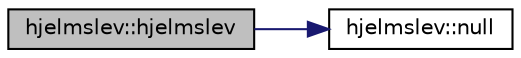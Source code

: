 digraph "hjelmslev::hjelmslev"
{
  edge [fontname="Helvetica",fontsize="10",labelfontname="Helvetica",labelfontsize="10"];
  node [fontname="Helvetica",fontsize="10",shape=record];
  rankdir="LR";
  Node0 [label="hjelmslev::hjelmslev",height=0.2,width=0.4,color="black", fillcolor="grey75", style="filled", fontcolor="black"];
  Node0 -> Node1 [color="midnightblue",fontsize="10",style="solid",fontname="Helvetica"];
  Node1 [label="hjelmslev::null",height=0.2,width=0.4,color="black", fillcolor="white", style="filled",URL="$d3/d21/classhjelmslev.html#aab5d00afb800a1764231587f9f032d1c"];
}

